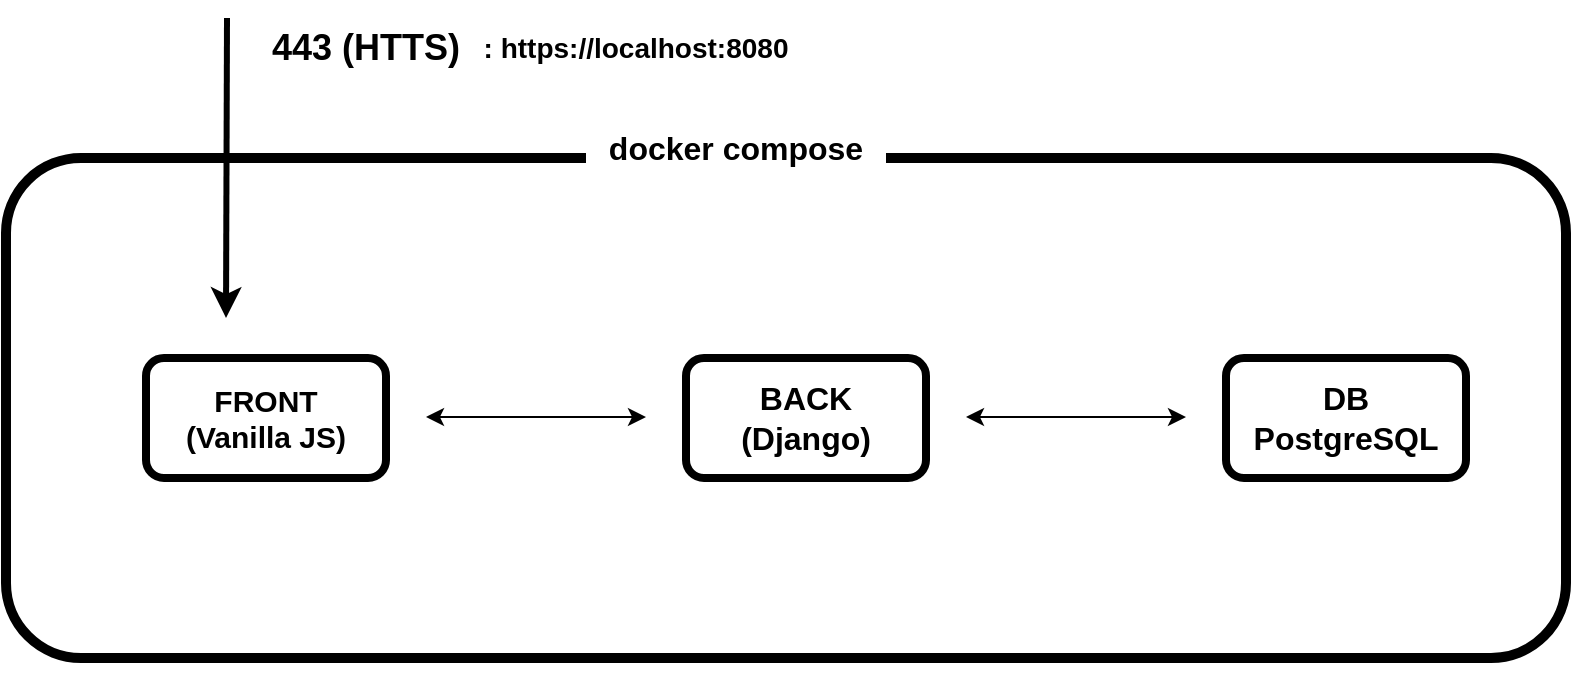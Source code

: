<mxfile version="24.0.0" type="github">
  <diagram name="Page-1" id="2YBvvXClWsGukQMizWep">
    <mxGraphModel dx="1434" dy="761" grid="1" gridSize="10" guides="1" tooltips="1" connect="1" arrows="1" fold="1" page="1" pageScale="1" pageWidth="850" pageHeight="1100" math="0" shadow="0">
      <root>
        <mxCell id="0" />
        <mxCell id="1" parent="0" />
        <mxCell id="fayem-Z81CMUDDH44z70-9" value="" style="rounded=1;whiteSpace=wrap;html=1;fillColor=none;fontStyle=0;strokeWidth=5;" vertex="1" parent="1">
          <mxGeometry x="50" y="190" width="780" height="250" as="geometry" />
        </mxCell>
        <mxCell id="fayem-Z81CMUDDH44z70-1" value="DB&lt;div style=&quot;font-size: 16px;&quot;&gt;PostgreSQL&lt;/div&gt;" style="rounded=1;whiteSpace=wrap;html=1;strokeWidth=4;fontStyle=1;fontSize=16;" vertex="1" parent="1">
          <mxGeometry x="660" y="290" width="120" height="60" as="geometry" />
        </mxCell>
        <mxCell id="fayem-Z81CMUDDH44z70-2" value="FRONT&lt;br style=&quot;font-size: 15px;&quot;&gt;(Vanilla JS)" style="rounded=1;whiteSpace=wrap;html=1;strokeWidth=4;fontStyle=1;fontSize=15;" vertex="1" parent="1">
          <mxGeometry x="120" y="290" width="120" height="60" as="geometry" />
        </mxCell>
        <mxCell id="fayem-Z81CMUDDH44z70-5" value="BACK&lt;br style=&quot;font-size: 16px;&quot;&gt;(Django)" style="rounded=1;whiteSpace=wrap;html=1;strokeWidth=4;fontSize=16;fontStyle=1" vertex="1" parent="1">
          <mxGeometry x="390" y="290" width="120" height="60" as="geometry" />
        </mxCell>
        <mxCell id="fayem-Z81CMUDDH44z70-14" value="" style="endArrow=classic;html=1;rounded=0;strokeWidth=3;fontSize=8;" edge="1" parent="1">
          <mxGeometry width="50" height="50" relative="1" as="geometry">
            <mxPoint x="160.5" y="120" as="sourcePoint" />
            <mxPoint x="160" y="270" as="targetPoint" />
          </mxGeometry>
        </mxCell>
        <mxCell id="fayem-Z81CMUDDH44z70-17" value="" style="endArrow=classic;startArrow=classic;html=1;rounded=0;" edge="1" parent="1">
          <mxGeometry width="50" height="50" relative="1" as="geometry">
            <mxPoint x="260" y="319.5" as="sourcePoint" />
            <mxPoint x="370" y="319.5" as="targetPoint" />
          </mxGeometry>
        </mxCell>
        <mxCell id="fayem-Z81CMUDDH44z70-18" value="" style="endArrow=classic;startArrow=classic;html=1;rounded=0;" edge="1" parent="1">
          <mxGeometry width="50" height="50" relative="1" as="geometry">
            <mxPoint x="530" y="319.5" as="sourcePoint" />
            <mxPoint x="640" y="319.5" as="targetPoint" />
          </mxGeometry>
        </mxCell>
        <mxCell id="fayem-Z81CMUDDH44z70-22" value="443 (HTTS)" style="text;html=1;align=center;verticalAlign=middle;whiteSpace=wrap;rounded=0;fontStyle=1;fontSize=18;" vertex="1" parent="1">
          <mxGeometry x="170" y="120" width="120" height="30" as="geometry" />
        </mxCell>
        <mxCell id="fayem-Z81CMUDDH44z70-24" style="edgeStyle=orthogonalEdgeStyle;rounded=0;orthogonalLoop=1;jettySize=auto;html=1;exitX=0.5;exitY=1;exitDx=0;exitDy=0;" edge="1" parent="1" source="fayem-Z81CMUDDH44z70-9" target="fayem-Z81CMUDDH44z70-9">
          <mxGeometry relative="1" as="geometry" />
        </mxCell>
        <mxCell id="fayem-Z81CMUDDH44z70-26" value=": https://localhost:8080" style="text;html=1;align=center;verticalAlign=middle;whiteSpace=wrap;rounded=0;fontSize=14;fontStyle=1" vertex="1" parent="1">
          <mxGeometry x="280" y="120" width="170" height="30" as="geometry" />
        </mxCell>
        <mxCell id="fayem-Z81CMUDDH44z70-32" value="docker compose" style="whiteSpace=wrap;html=1;fontStyle=1;fontSize=16;fillColor=default;strokeColor=none;" vertex="1" parent="1">
          <mxGeometry x="340" y="160" width="150" height="50" as="geometry" />
        </mxCell>
      </root>
    </mxGraphModel>
  </diagram>
</mxfile>
